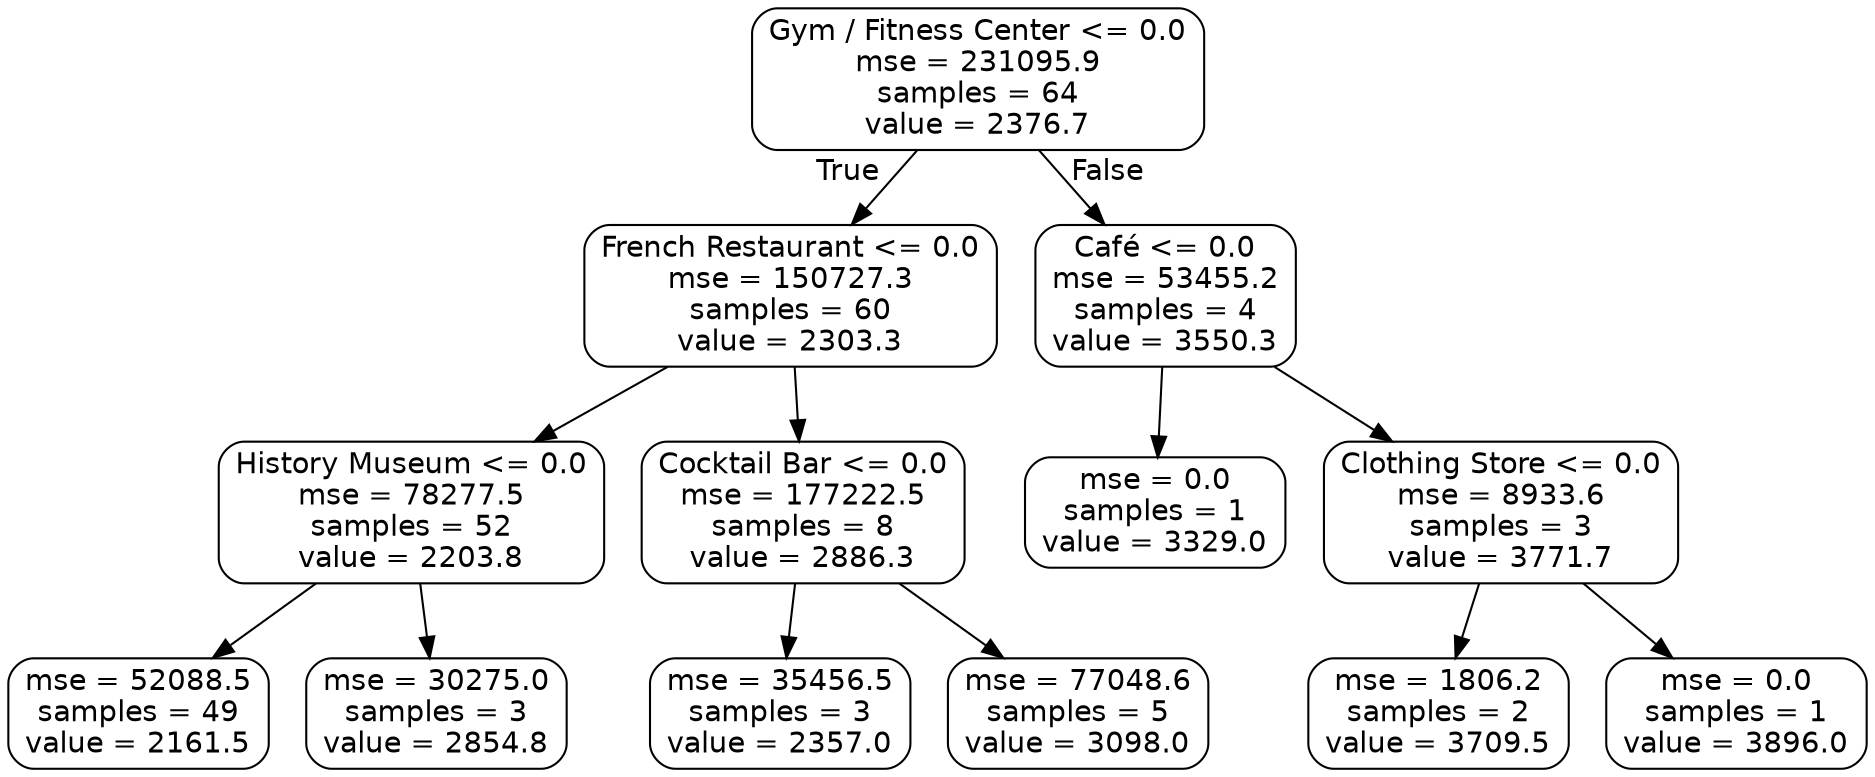 digraph Tree {
node [shape=box, style="rounded", color="black", fontname=helvetica] ;
edge [fontname=helvetica] ;
0 [label="Gym / Fitness Center <= 0.0\nmse = 231095.9\nsamples = 64\nvalue = 2376.7"] ;
1 [label="French Restaurant <= 0.0\nmse = 150727.3\nsamples = 60\nvalue = 2303.3"] ;
0 -> 1 [labeldistance=2.5, labelangle=45, headlabel="True"] ;
2 [label="History Museum <= 0.0\nmse = 78277.5\nsamples = 52\nvalue = 2203.8"] ;
1 -> 2 ;
3 [label="mse = 52088.5\nsamples = 49\nvalue = 2161.5"] ;
2 -> 3 ;
4 [label="mse = 30275.0\nsamples = 3\nvalue = 2854.8"] ;
2 -> 4 ;
5 [label="Cocktail Bar <= 0.0\nmse = 177222.5\nsamples = 8\nvalue = 2886.3"] ;
1 -> 5 ;
6 [label="mse = 35456.5\nsamples = 3\nvalue = 2357.0"] ;
5 -> 6 ;
7 [label="mse = 77048.6\nsamples = 5\nvalue = 3098.0"] ;
5 -> 7 ;
8 [label="Café <= 0.0\nmse = 53455.2\nsamples = 4\nvalue = 3550.3"] ;
0 -> 8 [labeldistance=2.5, labelangle=-45, headlabel="False"] ;
9 [label="mse = 0.0\nsamples = 1\nvalue = 3329.0"] ;
8 -> 9 ;
10 [label="Clothing Store <= 0.0\nmse = 8933.6\nsamples = 3\nvalue = 3771.7"] ;
8 -> 10 ;
11 [label="mse = 1806.2\nsamples = 2\nvalue = 3709.5"] ;
10 -> 11 ;
12 [label="mse = 0.0\nsamples = 1\nvalue = 3896.0"] ;
10 -> 12 ;
}